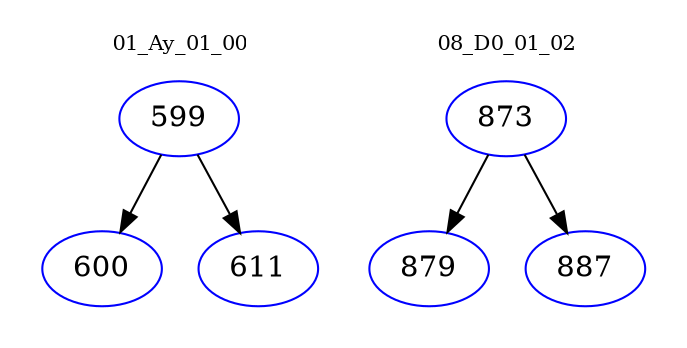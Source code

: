 digraph{
subgraph cluster_0 {
color = white
label = "01_Ay_01_00";
fontsize=10;
T0_599 [label="599", color="blue"]
T0_599 -> T0_600 [color="black"]
T0_600 [label="600", color="blue"]
T0_599 -> T0_611 [color="black"]
T0_611 [label="611", color="blue"]
}
subgraph cluster_1 {
color = white
label = "08_D0_01_02";
fontsize=10;
T1_873 [label="873", color="blue"]
T1_873 -> T1_879 [color="black"]
T1_879 [label="879", color="blue"]
T1_873 -> T1_887 [color="black"]
T1_887 [label="887", color="blue"]
}
}
